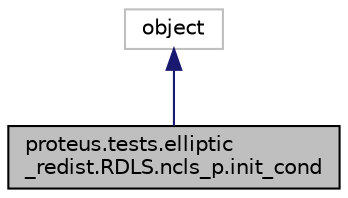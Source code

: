 digraph "proteus.tests.elliptic_redist.RDLS.ncls_p.init_cond"
{
 // LATEX_PDF_SIZE
  edge [fontname="Helvetica",fontsize="10",labelfontname="Helvetica",labelfontsize="10"];
  node [fontname="Helvetica",fontsize="10",shape=record];
  Node1 [label="proteus.tests.elliptic\l_redist.RDLS.ncls_p.init_cond",height=0.2,width=0.4,color="black", fillcolor="grey75", style="filled", fontcolor="black",tooltip="INITIAL CONDITION #."];
  Node2 -> Node1 [dir="back",color="midnightblue",fontsize="10",style="solid",fontname="Helvetica"];
  Node2 [label="object",height=0.2,width=0.4,color="grey75", fillcolor="white", style="filled",tooltip=" "];
}
